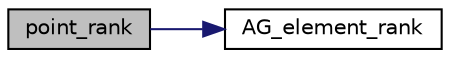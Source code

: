 digraph "point_rank"
{
  edge [fontname="Helvetica",fontsize="10",labelfontname="Helvetica",labelfontsize="10"];
  node [fontname="Helvetica",fontsize="10",shape=record];
  rankdir="LR";
  Node668 [label="point_rank",height=0.2,width=0.4,color="black", fillcolor="grey75", style="filled", fontcolor="black"];
  Node668 -> Node669 [color="midnightblue",fontsize="10",style="solid",fontname="Helvetica"];
  Node669 [label="AG_element_rank",height=0.2,width=0.4,color="black", fillcolor="white", style="filled",URL="$d4/d67/geometry_8h.html#ab2ac908d07dd8038fd996e26bdc75c17"];
}
